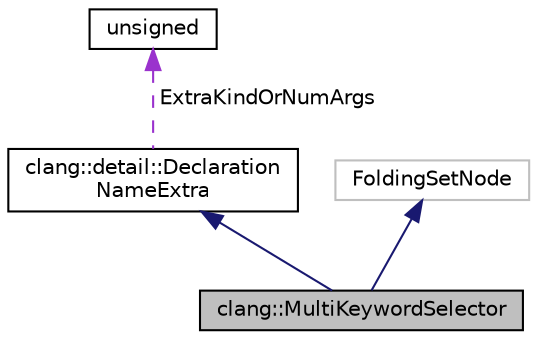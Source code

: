 digraph "clang::MultiKeywordSelector"
{
 // LATEX_PDF_SIZE
  bgcolor="transparent";
  edge [fontname="Helvetica",fontsize="10",labelfontname="Helvetica",labelfontsize="10"];
  node [fontname="Helvetica",fontsize="10",shape=record];
  Node1 [label="clang::MultiKeywordSelector",height=0.2,width=0.4,color="black", fillcolor="grey75", style="filled", fontcolor="black",tooltip="One of these variable length records is kept for each selector containing more than one keyword."];
  Node2 -> Node1 [dir="back",color="midnightblue",fontsize="10",style="solid",fontname="Helvetica"];
  Node2 [label="clang::detail::Declaration\lNameExtra",height=0.2,width=0.4,color="black",URL="$classclang_1_1detail_1_1DeclarationNameExtra.html",tooltip="DeclarationNameExtra is used as a base of various uncommon special names."];
  Node3 -> Node2 [dir="back",color="darkorchid3",fontsize="10",style="dashed",label=" ExtraKindOrNumArgs" ,fontname="Helvetica"];
  Node3 [label="unsigned",height=0.2,width=0.4,color="black",URL="$classunsigned.html",tooltip=" "];
  Node4 -> Node1 [dir="back",color="midnightblue",fontsize="10",style="solid",fontname="Helvetica"];
  Node4 [label="FoldingSetNode",height=0.2,width=0.4,color="grey75",tooltip=" "];
}
